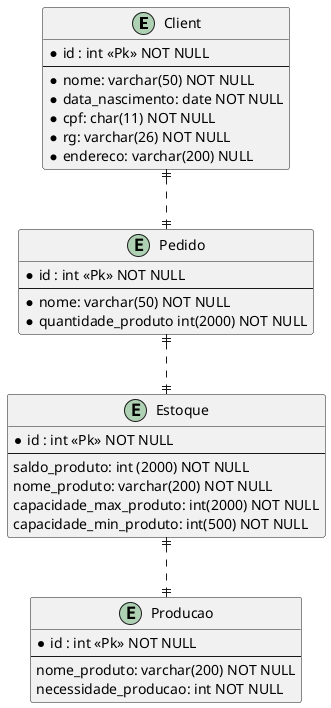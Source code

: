 @startuml

entity Client {
    *id : int <<Pk>> NOT NULL
    --
    *nome: varchar(50) NOT NULL
    *data_nascimento: date NOT NULL
    *cpf: char(11) NOT NULL
    *rg: varchar(26) NOT NULL
    *endereco: varchar(200) NULL
}

entity Pedido{
    *id : int <<Pk>> NOT NULL
    --
    *nome: varchar(50) NOT NULL
    *quantidade_produto int(2000) NOT NULL
}

entity Estoque{
    *id : int <<Pk>> NOT NULL
    --
    saldo_produto: int (2000) NOT NULL
    nome_produto: varchar(200) NOT NULL
    capacidade_max_produto: int(2000) NOT NULL
    capacidade_min_produto: int(500) NOT NULL
}

entity Producao{
    *id : int <<Pk>> NOT NULL
    --
    nome_produto: varchar(200) NOT NULL
    necessidade_producao: int NOT NULL
}

Client ||..|| Pedido
Pedido ||..|| Estoque
Estoque ||..|| Producao

@enduml